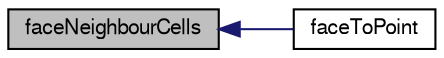 digraph "faceNeighbourCells"
{
  bgcolor="transparent";
  edge [fontname="FreeSans",fontsize="10",labelfontname="FreeSans",labelfontsize="10"];
  node [fontname="FreeSans",fontsize="10",shape=record];
  rankdir="LR";
  Node918 [label="faceNeighbourCells",height=0.2,width=0.4,color="black", fillcolor="grey75", style="filled", fontcolor="black"];
  Node918 -> Node919 [dir="back",color="midnightblue",fontsize="10",style="solid",fontname="FreeSans"];
  Node919 [label="faceToPoint",height=0.2,width=0.4,color="black",URL="$a21726.html#a3bc47ec88778919001d47470af655729",tooltip="From face to tet point. "];
}
